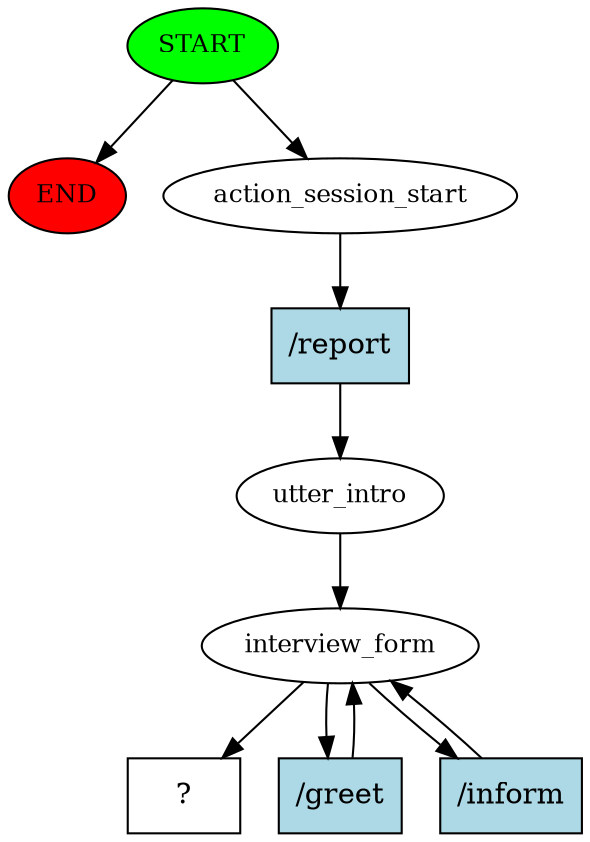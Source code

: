 digraph  {
0 [class="start active", fillcolor=green, fontsize=12, label=START, style=filled];
"-1" [class=end, fillcolor=red, fontsize=12, label=END, style=filled];
1 [class=active, fontsize=12, label=action_session_start];
2 [class=active, fontsize=12, label=utter_intro];
3 [class=active, fontsize=12, label=interview_form];
9 [class="intent dashed active", label="  ?  ", shape=rect];
10 [class="intent active", fillcolor=lightblue, label="/report", shape=rect, style=filled];
11 [class="intent active", fillcolor=lightblue, label="/greet", shape=rect, style=filled];
12 [class="intent active", fillcolor=lightblue, label="/inform", shape=rect, style=filled];
0 -> "-1"  [class="", key=NONE, label=""];
0 -> 1  [class=active, key=NONE, label=""];
1 -> 10  [class=active, key=0];
2 -> 3  [class=active, key=NONE, label=""];
3 -> 9  [class=active, key=NONE, label=""];
3 -> 11  [class=active, key=0];
3 -> 12  [class=active, key=0];
10 -> 2  [class=active, key=0];
11 -> 3  [class=active, key=0];
12 -> 3  [class=active, key=0];
}
